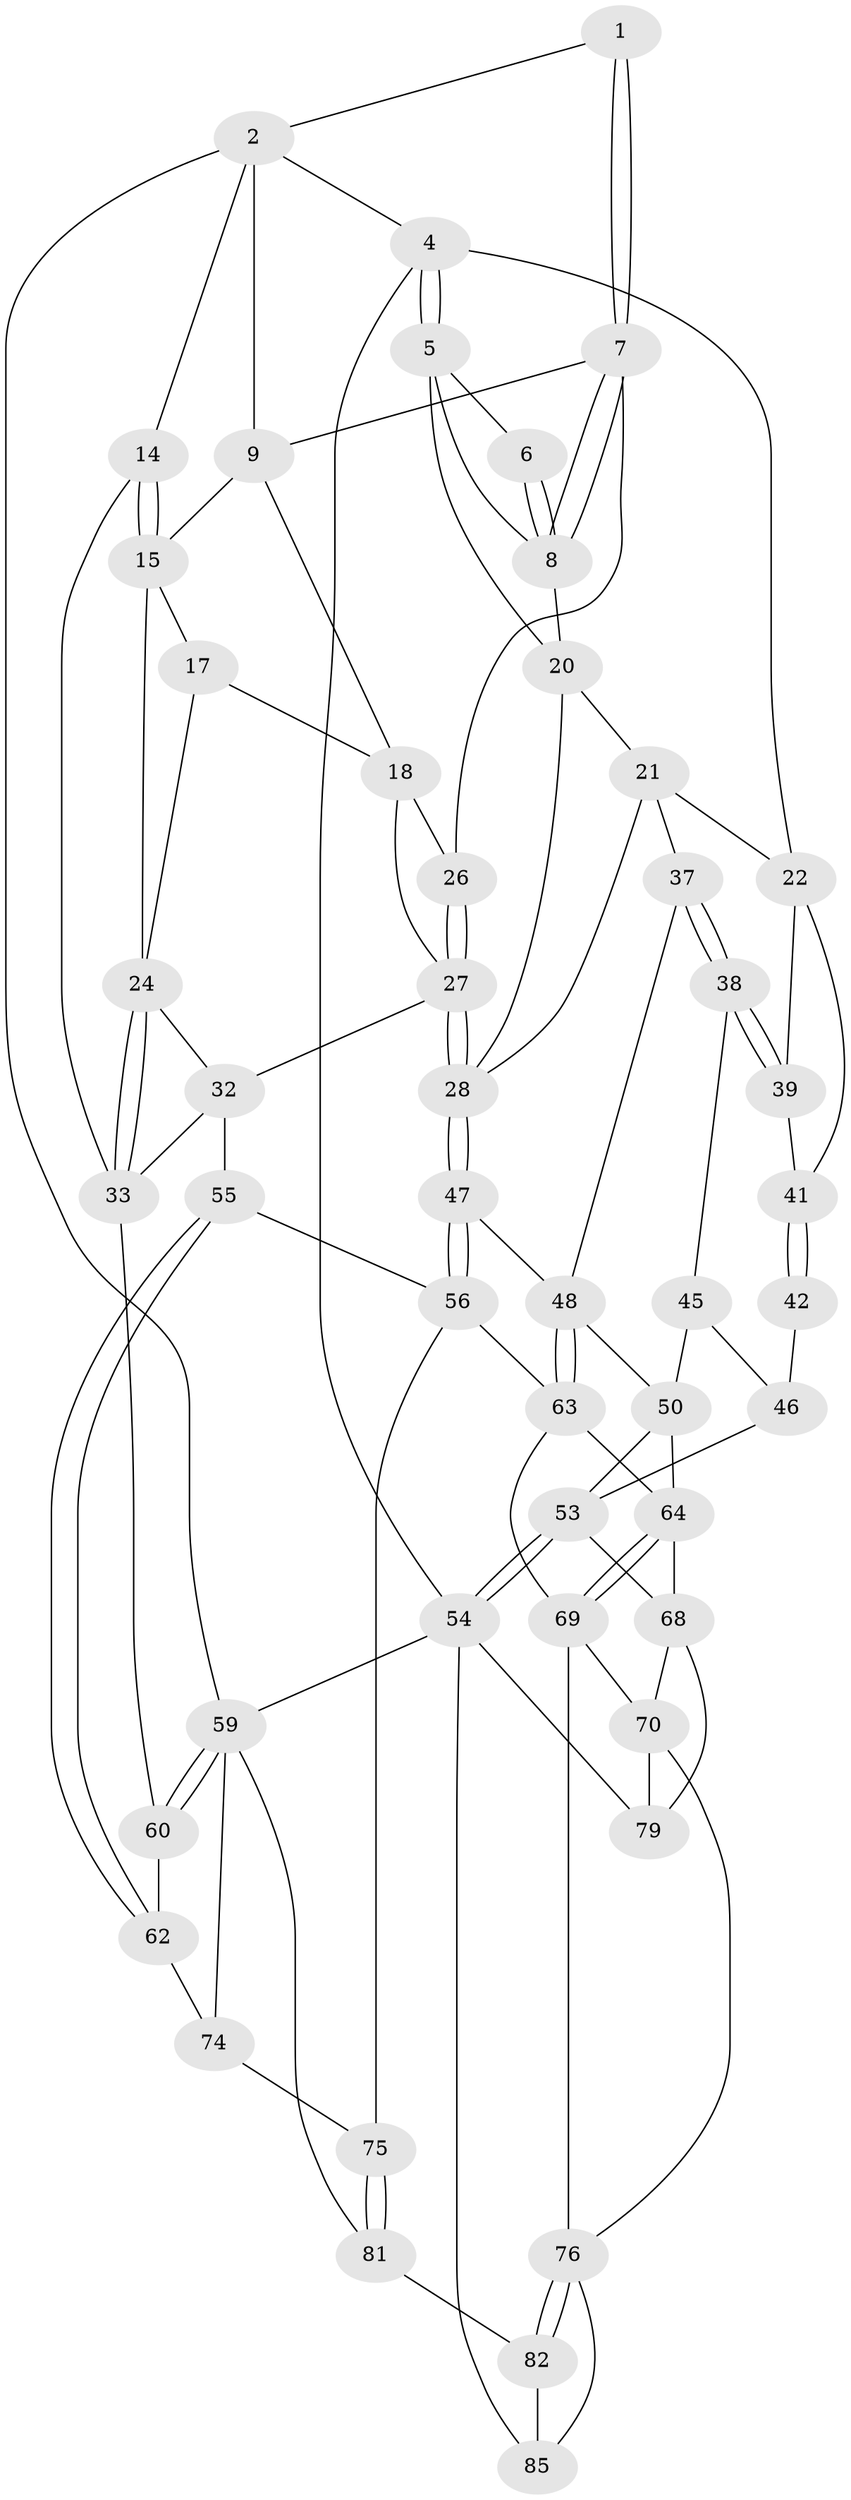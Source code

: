 // original degree distribution, {3: 0.03488372093023256, 4: 0.2558139534883721, 6: 0.2558139534883721, 5: 0.45348837209302323}
// Generated by graph-tools (version 1.1) at 2025/42/03/06/25 10:42:30]
// undirected, 50 vertices, 109 edges
graph export_dot {
graph [start="1"]
  node [color=gray90,style=filled];
  1 [pos="+0.5398018810005542+0"];
  2 [pos="+0.8524495853140618+0",super="+3"];
  4 [pos="+0+0"];
  5 [pos="+0.11151069670616805+0",super="+13"];
  6 [pos="+0.3528773805184648+0"];
  7 [pos="+0.5535521014327832+0.17067509390865945",super="+11"];
  8 [pos="+0.48954993349170756+0.19867706544968242",super="+12"];
  9 [pos="+0.7956201348043574+0.04583655267893324",super="+10"];
  14 [pos="+1+0.15248231606478999"];
  15 [pos="+0.9466563405206347+0.16037704695614044",super="+16"];
  17 [pos="+0.8739876812212606+0.268371755812951"];
  18 [pos="+0.7814162176940059+0.2970575311030835",super="+19"];
  20 [pos="+0.2341170315141417+0.22352458805749012",super="+30"];
  21 [pos="+0.2028614657784119+0.2864811198455513",super="+36"];
  22 [pos="+0.17191768430009877+0.29381927467002394",super="+23"];
  24 [pos="+0.9608900443888417+0.29568197929064105",super="+25"];
  26 [pos="+0.6508958888726795+0.2686654321351253"];
  27 [pos="+0.6641451827012823+0.4058509408278153",super="+31"];
  28 [pos="+0.538862889015025+0.48695493795455463",super="+29"];
  32 [pos="+0.8422398670822915+0.4580269585354367",super="+35"];
  33 [pos="+1+0.36855274884598366",super="+34"];
  37 [pos="+0.2738477249861806+0.5141019110671551"];
  38 [pos="+0.11940008536087614+0.429069338785642",super="+44"];
  39 [pos="+0.09790889820471342+0.3717818156230005",super="+40"];
  41 [pos="+0+0.14002186379091414"];
  42 [pos="+0+0.4437917977804381",super="+43"];
  45 [pos="+0+0.5030073347923993",super="+51"];
  46 [pos="+0+0.49684145870669544",super="+52"];
  47 [pos="+0.532764657259955+0.5060816374876942"];
  48 [pos="+0.33802671769017184+0.5597027197596603",super="+49"];
  50 [pos="+0.11752056262310888+0.5902229661354038",super="+57"];
  53 [pos="+0+0.7769812885316777",super="+58"];
  54 [pos="+0+1",super="+80"];
  55 [pos="+0.831544872841733+0.5445589273957111"];
  56 [pos="+0.6354240438910228+0.6706981959708657",super="+66"];
  59 [pos="+1+1",super="+83"];
  60 [pos="+1+1",super="+61"];
  62 [pos="+1+0.7195271468293603",super="+73"];
  63 [pos="+0.332403131304208+0.5967197596754931",super="+67"];
  64 [pos="+0.2311950188943416+0.728664033027888",super="+65"];
  68 [pos="+0.07367728765725742+0.8095050111183824",super="+71"];
  69 [pos="+0.24906127153328983+0.7843810869581659",super="+72"];
  70 [pos="+0.2220640517068946+0.8103030523074285",super="+78"];
  74 [pos="+0.7365794430298982+0.8070333731450408"];
  75 [pos="+0.6869145951992103+0.7959647983537155"];
  76 [pos="+0.36860518195851705+0.8832260403764317",super="+77"];
  79 [pos="+0.1264506628696622+0.8988997210293753"];
  81 [pos="+0.6586498727031931+0.8493258285255795",super="+84"];
  82 [pos="+0.39968679406464463+0.92933646086334",super="+86"];
  85 [pos="+0.18336725620459463+1"];
  1 -- 2;
  1 -- 7;
  1 -- 7;
  2 -- 9;
  2 -- 59;
  2 -- 4;
  2 -- 14;
  4 -- 5;
  4 -- 5;
  4 -- 54;
  4 -- 22;
  5 -- 6;
  5 -- 8;
  5 -- 20;
  6 -- 8;
  6 -- 8;
  7 -- 8;
  7 -- 8;
  7 -- 26;
  7 -- 9;
  8 -- 20;
  9 -- 15;
  9 -- 18;
  14 -- 15;
  14 -- 15;
  14 -- 33;
  15 -- 24;
  15 -- 17;
  17 -- 18;
  17 -- 24;
  18 -- 27;
  18 -- 26;
  20 -- 21;
  20 -- 28;
  21 -- 22;
  21 -- 37;
  21 -- 28;
  22 -- 41;
  22 -- 39;
  24 -- 33;
  24 -- 33;
  24 -- 32;
  26 -- 27;
  26 -- 27;
  27 -- 28;
  27 -- 28;
  27 -- 32;
  28 -- 47;
  28 -- 47;
  32 -- 33;
  32 -- 55;
  33 -- 60;
  37 -- 38;
  37 -- 38;
  37 -- 48;
  38 -- 39;
  38 -- 39;
  38 -- 45 [weight=2];
  39 -- 41;
  41 -- 42;
  41 -- 42;
  42 -- 46 [weight=2];
  45 -- 46;
  45 -- 50;
  46 -- 53;
  47 -- 48;
  47 -- 56;
  47 -- 56;
  48 -- 63;
  48 -- 63;
  48 -- 50;
  50 -- 64;
  50 -- 53;
  53 -- 54;
  53 -- 54;
  53 -- 68;
  54 -- 59;
  54 -- 85;
  54 -- 79;
  55 -- 56;
  55 -- 62;
  55 -- 62;
  56 -- 75;
  56 -- 63;
  59 -- 60;
  59 -- 60;
  59 -- 81;
  59 -- 74;
  60 -- 62 [weight=2];
  62 -- 74;
  63 -- 64;
  63 -- 69;
  64 -- 69;
  64 -- 69;
  64 -- 68;
  68 -- 70;
  68 -- 79;
  69 -- 70;
  69 -- 76;
  70 -- 76;
  70 -- 79;
  74 -- 75;
  75 -- 81;
  75 -- 81;
  76 -- 82;
  76 -- 82;
  76 -- 85;
  81 -- 82 [weight=2];
  82 -- 85;
}
